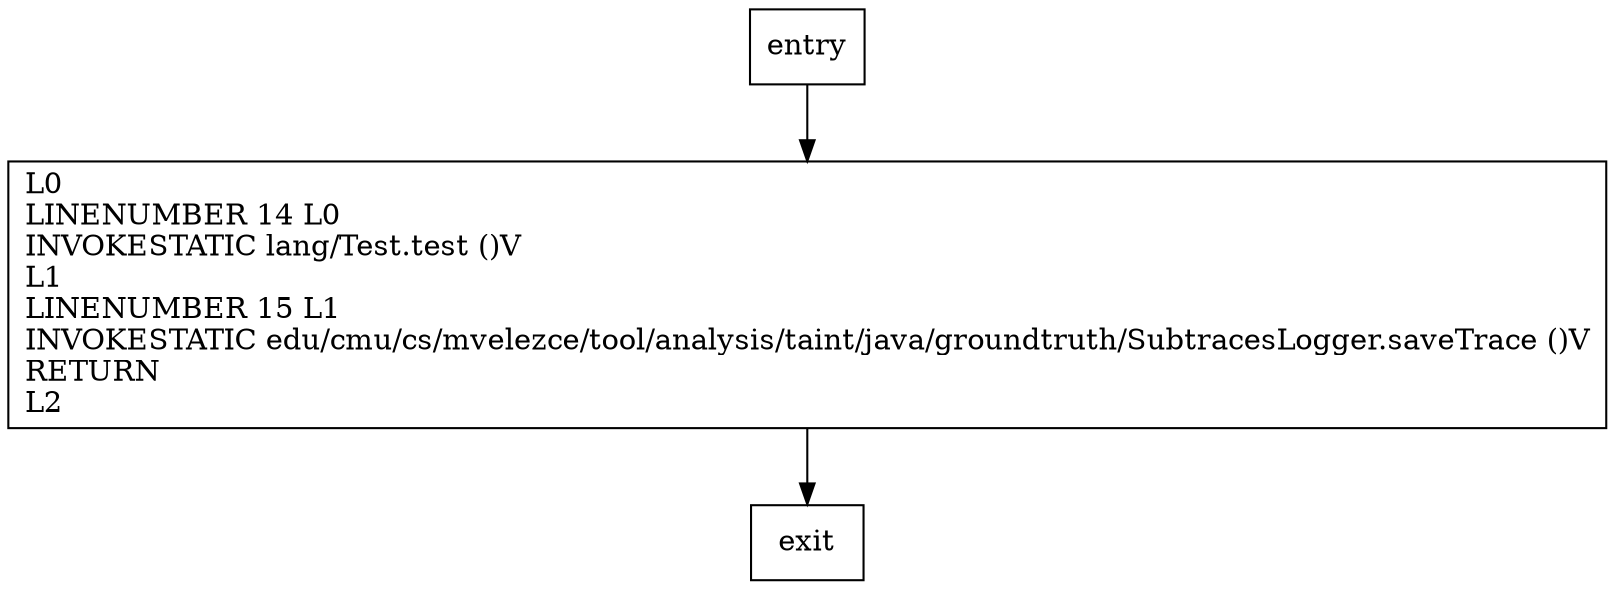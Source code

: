 digraph main {
node [shape=record];
2084118695 [label="L0\lLINENUMBER 14 L0\lINVOKESTATIC lang/Test.test ()V\lL1\lLINENUMBER 15 L1\lINVOKESTATIC edu/cmu/cs/mvelezce/tool/analysis/taint/java/groundtruth/SubtracesLogger.saveTrace ()V\lRETURN\lL2\l"];
entry;
exit;
entry -> 2084118695;
2084118695 -> exit;
}
